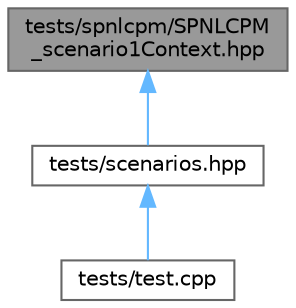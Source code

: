 digraph "tests/spnlcpm/SPNLCPM_scenario1Context.hpp"
{
 // LATEX_PDF_SIZE
  bgcolor="transparent";
  edge [fontname=Helvetica,fontsize=10,labelfontname=Helvetica,labelfontsize=10];
  node [fontname=Helvetica,fontsize=10,shape=box,height=0.2,width=0.4];
  Node1 [id="Node000001",label="tests/spnlcpm/SPNLCPM\l_scenario1Context.hpp",height=0.2,width=0.4,color="gray40", fillcolor="grey60", style="filled", fontcolor="black",tooltip="Alias SPNLCPM_scenario1Context."];
  Node1 -> Node2 [id="edge1_Node000001_Node000002",dir="back",color="steelblue1",style="solid",tooltip=" "];
  Node2 [id="Node000002",label="tests/scenarios.hpp",height=0.2,width=0.4,color="grey40", fillcolor="white", style="filled",URL="$scenarios_8hpp.html",tooltip="Alias scenarios."];
  Node2 -> Node3 [id="edge2_Node000002_Node000003",dir="back",color="steelblue1",style="solid",tooltip=" "];
  Node3 [id="Node000003",label="tests/test.cpp",height=0.2,width=0.4,color="grey40", fillcolor="white", style="filled",URL="$test_8cpp.html",tooltip="Alias test."];
}
